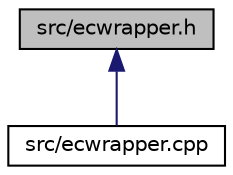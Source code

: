 digraph "src/ecwrapper.h"
{
  edge [fontname="Helvetica",fontsize="10",labelfontname="Helvetica",labelfontsize="10"];
  node [fontname="Helvetica",fontsize="10",shape=record];
  Node4 [label="src/ecwrapper.h",height=0.2,width=0.4,color="black", fillcolor="grey75", style="filled", fontcolor="black"];
  Node4 -> Node5 [dir="back",color="midnightblue",fontsize="10",style="solid",fontname="Helvetica"];
  Node5 [label="src/ecwrapper.cpp",height=0.2,width=0.4,color="black", fillcolor="white", style="filled",URL="$d9/dd9/ecwrapper_8cpp.html"];
}

